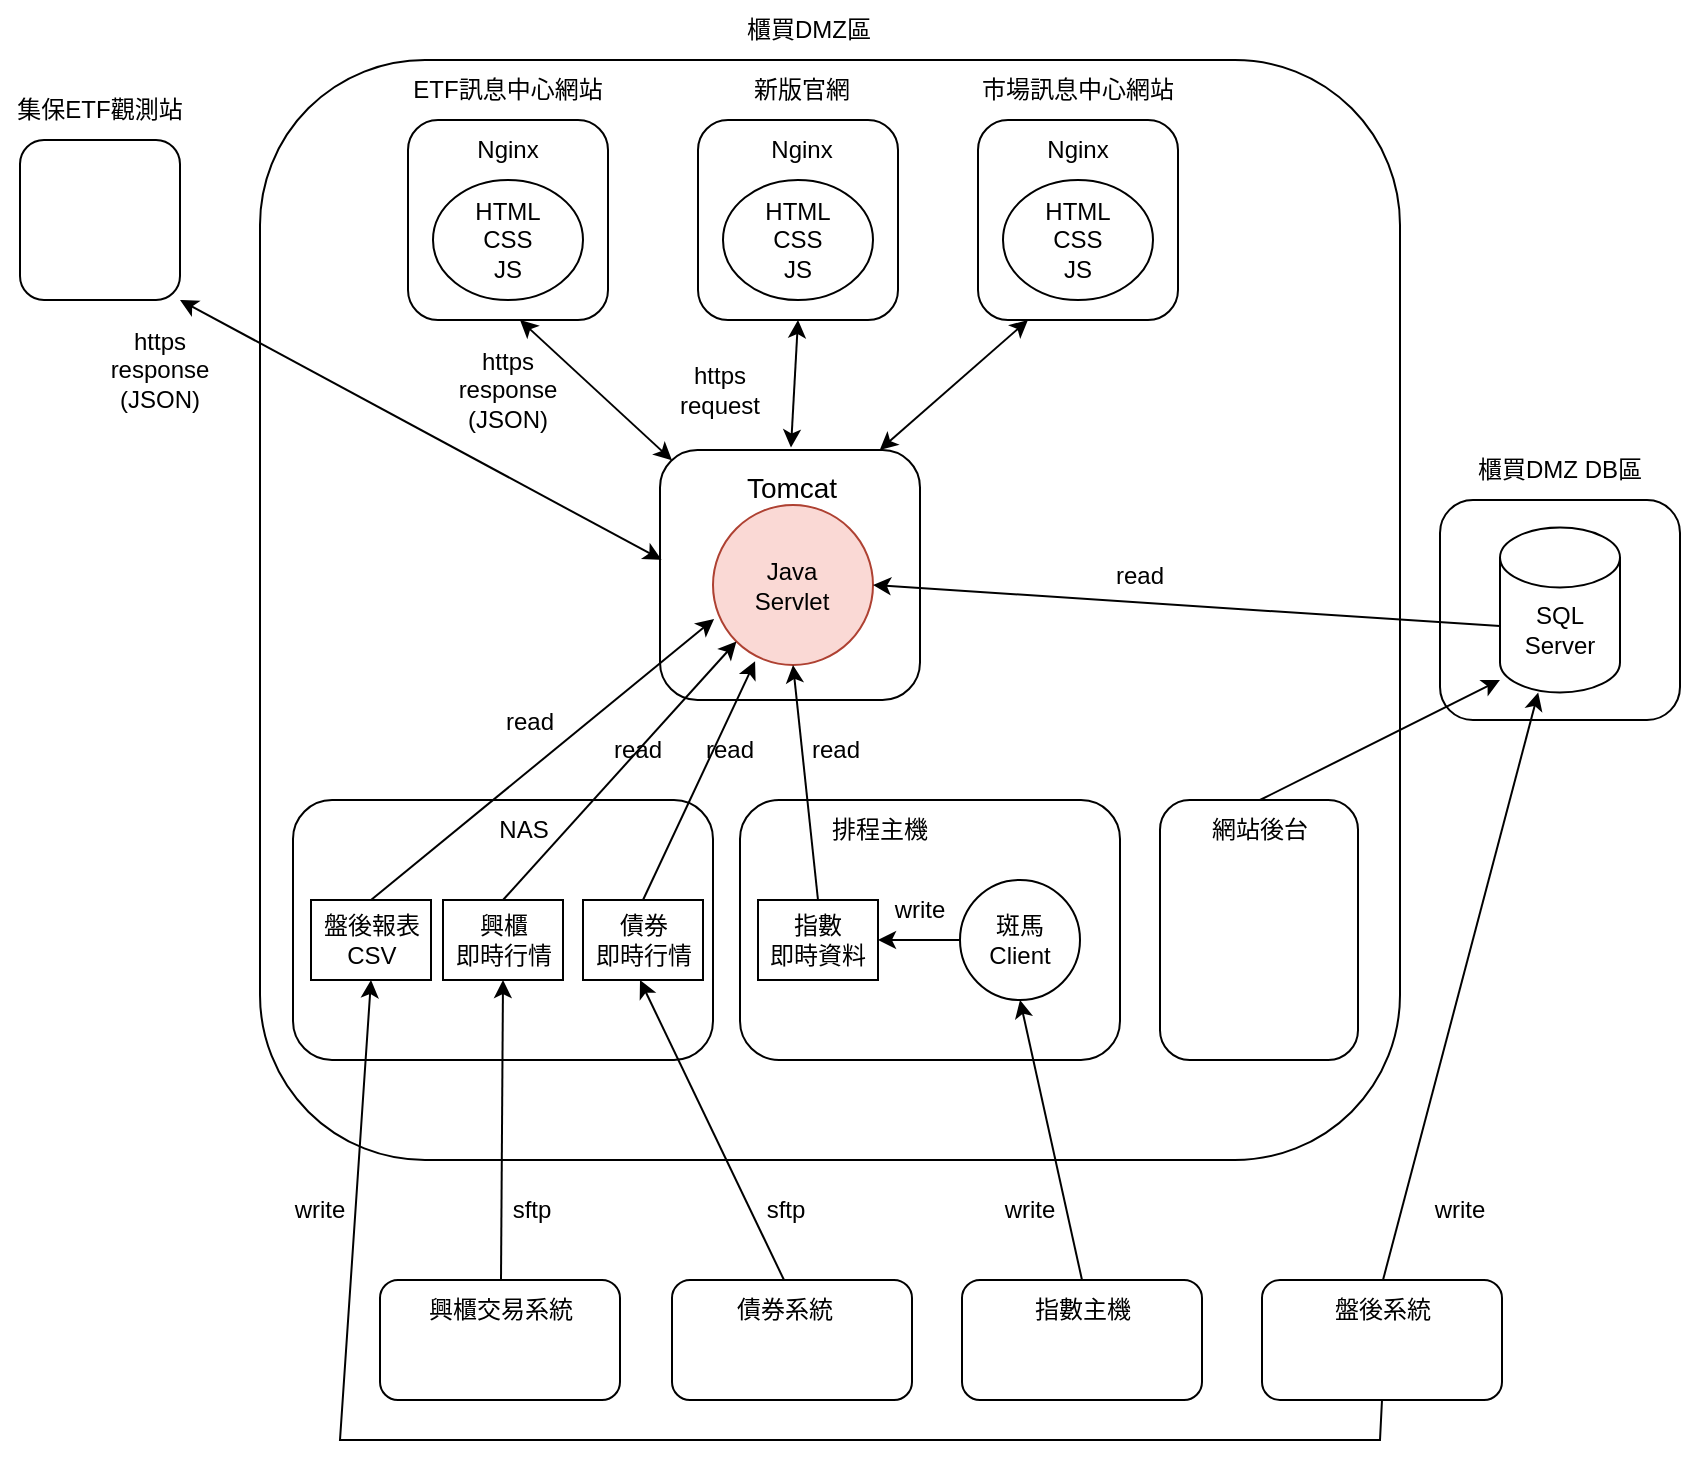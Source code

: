 <mxfile version="24.7.17">
  <diagram name="第 1 页" id="HAtGVUMPlnP7WQS-PY1j">
    <mxGraphModel dx="840" dy="479" grid="1" gridSize="10" guides="1" tooltips="1" connect="1" arrows="1" fold="1" page="1" pageScale="1" pageWidth="1169" pageHeight="827" math="0" shadow="0">
      <root>
        <mxCell id="0" />
        <mxCell id="1" parent="0" />
        <mxCell id="twizyKKVKi2RoAAFk-ut-1" value="" style="rounded=1;whiteSpace=wrap;html=1;" vertex="1" parent="1">
          <mxGeometry x="140" y="90" width="570" height="550" as="geometry" />
        </mxCell>
        <mxCell id="twizyKKVKi2RoAAFk-ut-2" value="" style="rounded=1;whiteSpace=wrap;html=1;" vertex="1" parent="1">
          <mxGeometry x="214" y="120" width="100" height="100" as="geometry" />
        </mxCell>
        <object label="ETF訊息中心網站" ETF="ETF" id="twizyKKVKi2RoAAFk-ut-4">
          <mxCell style="text;html=1;align=center;verticalAlign=middle;whiteSpace=wrap;rounded=0;" vertex="1" parent="1">
            <mxGeometry x="209" y="90" width="110" height="30" as="geometry" />
          </mxCell>
        </object>
        <mxCell id="twizyKKVKi2RoAAFk-ut-5" value="" style="rounded=1;whiteSpace=wrap;html=1;" vertex="1" parent="1">
          <mxGeometry x="359" y="120" width="100" height="100" as="geometry" />
        </mxCell>
        <mxCell id="twizyKKVKi2RoAAFk-ut-6" value="" style="rounded=1;whiteSpace=wrap;html=1;" vertex="1" parent="1">
          <mxGeometry x="499" y="120" width="100" height="100" as="geometry" />
        </mxCell>
        <mxCell id="twizyKKVKi2RoAAFk-ut-7" value="新版官網" style="text;html=1;align=center;verticalAlign=middle;whiteSpace=wrap;rounded=0;" vertex="1" parent="1">
          <mxGeometry x="373" y="90" width="76" height="30" as="geometry" />
        </mxCell>
        <mxCell id="twizyKKVKi2RoAAFk-ut-8" value="市場訊息中心網站" style="text;html=1;align=center;verticalAlign=middle;whiteSpace=wrap;rounded=0;" vertex="1" parent="1">
          <mxGeometry x="495" y="90" width="108" height="30" as="geometry" />
        </mxCell>
        <mxCell id="twizyKKVKi2RoAAFk-ut-9" value="Nginx" style="text;html=1;align=center;verticalAlign=middle;whiteSpace=wrap;rounded=0;" vertex="1" parent="1">
          <mxGeometry x="381" y="120" width="60" height="30" as="geometry" />
        </mxCell>
        <mxCell id="twizyKKVKi2RoAAFk-ut-10" value="Nginx" style="text;html=1;align=center;verticalAlign=middle;whiteSpace=wrap;rounded=0;" vertex="1" parent="1">
          <mxGeometry x="234" y="120" width="60" height="30" as="geometry" />
        </mxCell>
        <mxCell id="twizyKKVKi2RoAAFk-ut-11" value="Nginx" style="text;html=1;align=center;verticalAlign=middle;whiteSpace=wrap;rounded=0;" vertex="1" parent="1">
          <mxGeometry x="519" y="120" width="60" height="30" as="geometry" />
        </mxCell>
        <mxCell id="twizyKKVKi2RoAAFk-ut-12" value="" style="ellipse;whiteSpace=wrap;html=1;" vertex="1" parent="1">
          <mxGeometry x="226.5" y="150" width="75" height="60" as="geometry" />
        </mxCell>
        <mxCell id="twizyKKVKi2RoAAFk-ut-13" value="" style="ellipse;whiteSpace=wrap;html=1;" vertex="1" parent="1">
          <mxGeometry x="371.5" y="150" width="75" height="60" as="geometry" />
        </mxCell>
        <mxCell id="twizyKKVKi2RoAAFk-ut-14" value="" style="ellipse;whiteSpace=wrap;html=1;" vertex="1" parent="1">
          <mxGeometry x="511.5" y="150" width="75" height="60" as="geometry" />
        </mxCell>
        <mxCell id="twizyKKVKi2RoAAFk-ut-15" value="HTML&lt;div&gt;CSS&lt;/div&gt;&lt;div&gt;JS&lt;/div&gt;" style="text;html=1;align=center;verticalAlign=middle;whiteSpace=wrap;rounded=0;" vertex="1" parent="1">
          <mxGeometry x="234" y="155" width="60" height="50" as="geometry" />
        </mxCell>
        <mxCell id="twizyKKVKi2RoAAFk-ut-16" value="HTML&lt;div&gt;CSS&lt;/div&gt;&lt;div&gt;JS&lt;/div&gt;" style="text;html=1;align=center;verticalAlign=middle;whiteSpace=wrap;rounded=0;" vertex="1" parent="1">
          <mxGeometry x="379" y="155" width="60" height="50" as="geometry" />
        </mxCell>
        <mxCell id="twizyKKVKi2RoAAFk-ut-17" value="HTML&lt;div&gt;CSS&lt;/div&gt;&lt;div&gt;JS&lt;/div&gt;" style="text;html=1;align=center;verticalAlign=middle;whiteSpace=wrap;rounded=0;" vertex="1" parent="1">
          <mxGeometry x="519" y="155" width="60" height="50" as="geometry" />
        </mxCell>
        <mxCell id="twizyKKVKi2RoAAFk-ut-18" value="" style="rounded=1;whiteSpace=wrap;html=1;" vertex="1" parent="1">
          <mxGeometry x="340" y="285" width="130" height="125" as="geometry" />
        </mxCell>
        <mxCell id="twizyKKVKi2RoAAFk-ut-19" value="&lt;font style=&quot;font-size: 14px;&quot;&gt;Tomcat&lt;/font&gt;" style="text;html=1;align=center;verticalAlign=middle;whiteSpace=wrap;rounded=0;" vertex="1" parent="1">
          <mxGeometry x="371.5" y="283.75" width="68" height="40" as="geometry" />
        </mxCell>
        <mxCell id="twizyKKVKi2RoAAFk-ut-20" value="" style="ellipse;whiteSpace=wrap;html=1;aspect=fixed;fillColor=#fad9d5;strokeColor=#ae4132;" vertex="1" parent="1">
          <mxGeometry x="366.5" y="312.5" width="80" height="80" as="geometry" />
        </mxCell>
        <mxCell id="twizyKKVKi2RoAAFk-ut-21" value="Java&lt;div&gt;Servlet&lt;/div&gt;" style="text;html=1;align=center;verticalAlign=middle;whiteSpace=wrap;rounded=0;" vertex="1" parent="1">
          <mxGeometry x="375.5" y="337.5" width="60" height="30" as="geometry" />
        </mxCell>
        <mxCell id="twizyKKVKi2RoAAFk-ut-22" value="" style="rounded=1;whiteSpace=wrap;html=1;" vertex="1" parent="1">
          <mxGeometry x="20" y="130" width="80" height="80" as="geometry" />
        </mxCell>
        <mxCell id="twizyKKVKi2RoAAFk-ut-23" value="集保ETF觀測站" style="text;html=1;align=center;verticalAlign=middle;whiteSpace=wrap;rounded=0;" vertex="1" parent="1">
          <mxGeometry x="10" y="100" width="100" height="30" as="geometry" />
        </mxCell>
        <mxCell id="twizyKKVKi2RoAAFk-ut-24" value="櫃買DMZ區" style="text;html=1;align=center;verticalAlign=middle;whiteSpace=wrap;rounded=0;" vertex="1" parent="1">
          <mxGeometry x="359" y="60" width="111" height="30" as="geometry" />
        </mxCell>
        <mxCell id="twizyKKVKi2RoAAFk-ut-25" value="" style="rounded=1;whiteSpace=wrap;html=1;" vertex="1" parent="1">
          <mxGeometry x="730" y="310" width="120" height="110" as="geometry" />
        </mxCell>
        <mxCell id="twizyKKVKi2RoAAFk-ut-26" value="櫃買DMZ DB區" style="text;html=1;align=center;verticalAlign=middle;whiteSpace=wrap;rounded=0;" vertex="1" parent="1">
          <mxGeometry x="745" y="285" width="90" height="20" as="geometry" />
        </mxCell>
        <mxCell id="twizyKKVKi2RoAAFk-ut-27" value="" style="shape=cylinder3;whiteSpace=wrap;html=1;boundedLbl=1;backgroundOutline=1;size=15;" vertex="1" parent="1">
          <mxGeometry x="760" y="323.75" width="60" height="82.5" as="geometry" />
        </mxCell>
        <mxCell id="twizyKKVKi2RoAAFk-ut-28" value="SQL&lt;div&gt;Server&lt;/div&gt;" style="text;html=1;align=center;verticalAlign=middle;whiteSpace=wrap;rounded=0;" vertex="1" parent="1">
          <mxGeometry x="760" y="360" width="60" height="30" as="geometry" />
        </mxCell>
        <mxCell id="twizyKKVKi2RoAAFk-ut-30" value="" style="rounded=1;whiteSpace=wrap;html=1;" vertex="1" parent="1">
          <mxGeometry x="156.5" y="460" width="210" height="130" as="geometry" />
        </mxCell>
        <mxCell id="twizyKKVKi2RoAAFk-ut-31" value="" style="rounded=1;whiteSpace=wrap;html=1;" vertex="1" parent="1">
          <mxGeometry x="380" y="460" width="190" height="130" as="geometry" />
        </mxCell>
        <mxCell id="twizyKKVKi2RoAAFk-ut-32" value="" style="rounded=1;whiteSpace=wrap;html=1;" vertex="1" parent="1">
          <mxGeometry x="590" y="460" width="99" height="130" as="geometry" />
        </mxCell>
        <mxCell id="twizyKKVKi2RoAAFk-ut-33" value="NAS" style="text;html=1;align=center;verticalAlign=middle;whiteSpace=wrap;rounded=0;" vertex="1" parent="1">
          <mxGeometry x="241.5" y="460" width="60" height="30" as="geometry" />
        </mxCell>
        <mxCell id="twizyKKVKi2RoAAFk-ut-34" value="排程主機" style="text;html=1;align=center;verticalAlign=middle;whiteSpace=wrap;rounded=0;" vertex="1" parent="1">
          <mxGeometry x="420" y="460" width="60" height="30" as="geometry" />
        </mxCell>
        <mxCell id="twizyKKVKi2RoAAFk-ut-35" value="網站後台" style="text;html=1;align=center;verticalAlign=middle;whiteSpace=wrap;rounded=0;" vertex="1" parent="1">
          <mxGeometry x="610" y="460" width="60" height="30" as="geometry" />
        </mxCell>
        <mxCell id="twizyKKVKi2RoAAFk-ut-36" value="" style="rounded=0;whiteSpace=wrap;html=1;" vertex="1" parent="1">
          <mxGeometry x="165.5" y="510" width="60" height="40" as="geometry" />
        </mxCell>
        <mxCell id="twizyKKVKi2RoAAFk-ut-37" value="" style="rounded=0;whiteSpace=wrap;html=1;" vertex="1" parent="1">
          <mxGeometry x="231.5" y="510" width="60" height="40" as="geometry" />
        </mxCell>
        <mxCell id="twizyKKVKi2RoAAFk-ut-38" value="" style="rounded=0;whiteSpace=wrap;html=1;" vertex="1" parent="1">
          <mxGeometry x="301.5" y="510" width="60" height="40" as="geometry" />
        </mxCell>
        <mxCell id="twizyKKVKi2RoAAFk-ut-39" value="盤後報表&lt;div&gt;CSV&lt;/div&gt;" style="text;html=1;align=center;verticalAlign=middle;whiteSpace=wrap;rounded=0;" vertex="1" parent="1">
          <mxGeometry x="165.5" y="515" width="60" height="30" as="geometry" />
        </mxCell>
        <mxCell id="twizyKKVKi2RoAAFk-ut-41" value="興櫃&lt;div&gt;即時行情&lt;/div&gt;" style="text;html=1;align=center;verticalAlign=middle;whiteSpace=wrap;rounded=0;" vertex="1" parent="1">
          <mxGeometry x="231.5" y="515" width="60" height="30" as="geometry" />
        </mxCell>
        <mxCell id="twizyKKVKi2RoAAFk-ut-42" value="債券&lt;div&gt;即時行情&lt;/div&gt;" style="text;html=1;align=center;verticalAlign=middle;whiteSpace=wrap;rounded=0;" vertex="1" parent="1">
          <mxGeometry x="301.5" y="515" width="60" height="30" as="geometry" />
        </mxCell>
        <mxCell id="twizyKKVKi2RoAAFk-ut-43" value="" style="rounded=0;whiteSpace=wrap;html=1;" vertex="1" parent="1">
          <mxGeometry x="389" y="510" width="60" height="40" as="geometry" />
        </mxCell>
        <mxCell id="twizyKKVKi2RoAAFk-ut-44" value="" style="ellipse;whiteSpace=wrap;html=1;aspect=fixed;" vertex="1" parent="1">
          <mxGeometry x="490" y="500" width="60" height="60" as="geometry" />
        </mxCell>
        <mxCell id="twizyKKVKi2RoAAFk-ut-45" value="指數&lt;div&gt;即時資料&lt;/div&gt;" style="text;html=1;align=center;verticalAlign=middle;whiteSpace=wrap;rounded=0;" vertex="1" parent="1">
          <mxGeometry x="389" y="515" width="60" height="30" as="geometry" />
        </mxCell>
        <mxCell id="twizyKKVKi2RoAAFk-ut-46" value="斑馬&lt;div&gt;Client&lt;/div&gt;" style="text;html=1;align=center;verticalAlign=middle;whiteSpace=wrap;rounded=0;" vertex="1" parent="1">
          <mxGeometry x="490" y="515" width="60" height="30" as="geometry" />
        </mxCell>
        <mxCell id="twizyKKVKi2RoAAFk-ut-47" value="" style="rounded=1;whiteSpace=wrap;html=1;" vertex="1" parent="1">
          <mxGeometry x="200" y="700" width="120" height="60" as="geometry" />
        </mxCell>
        <mxCell id="twizyKKVKi2RoAAFk-ut-48" value="" style="rounded=1;whiteSpace=wrap;html=1;" vertex="1" parent="1">
          <mxGeometry x="346" y="700" width="120" height="60" as="geometry" />
        </mxCell>
        <mxCell id="twizyKKVKi2RoAAFk-ut-49" value="" style="rounded=1;whiteSpace=wrap;html=1;" vertex="1" parent="1">
          <mxGeometry x="491" y="700" width="120" height="60" as="geometry" />
        </mxCell>
        <mxCell id="twizyKKVKi2RoAAFk-ut-50" value="" style="rounded=1;whiteSpace=wrap;html=1;" vertex="1" parent="1">
          <mxGeometry x="641" y="700" width="120" height="60" as="geometry" />
        </mxCell>
        <mxCell id="twizyKKVKi2RoAAFk-ut-51" value="興櫃交易系統" style="text;html=1;align=center;verticalAlign=middle;whiteSpace=wrap;rounded=0;" vertex="1" parent="1">
          <mxGeometry x="215" y="700" width="91" height="30" as="geometry" />
        </mxCell>
        <mxCell id="twizyKKVKi2RoAAFk-ut-52" value="債券系統" style="text;html=1;align=center;verticalAlign=middle;whiteSpace=wrap;rounded=0;" vertex="1" parent="1">
          <mxGeometry x="356.5" y="700" width="91" height="30" as="geometry" />
        </mxCell>
        <mxCell id="twizyKKVKi2RoAAFk-ut-53" value="指數主機" style="text;html=1;align=center;verticalAlign=middle;whiteSpace=wrap;rounded=0;" vertex="1" parent="1">
          <mxGeometry x="505.5" y="700" width="91" height="30" as="geometry" />
        </mxCell>
        <mxCell id="twizyKKVKi2RoAAFk-ut-54" value="盤後系統" style="text;html=1;align=center;verticalAlign=middle;whiteSpace=wrap;rounded=0;" vertex="1" parent="1">
          <mxGeometry x="656" y="700" width="91" height="30" as="geometry" />
        </mxCell>
        <mxCell id="twizyKKVKi2RoAAFk-ut-55" value="" style="endArrow=classic;startArrow=classic;html=1;rounded=0;exitX=0.5;exitY=0;exitDx=0;exitDy=0;entryX=0.5;entryY=1;entryDx=0;entryDy=0;" edge="1" parent="1" source="twizyKKVKi2RoAAFk-ut-19" target="twizyKKVKi2RoAAFk-ut-5">
          <mxGeometry width="50" height="50" relative="1" as="geometry">
            <mxPoint x="380" y="260" as="sourcePoint" />
            <mxPoint x="430" y="210" as="targetPoint" />
          </mxGeometry>
        </mxCell>
        <mxCell id="twizyKKVKi2RoAAFk-ut-56" value="" style="endArrow=classic;startArrow=classic;html=1;rounded=0;exitX=0.046;exitY=0.041;exitDx=0;exitDy=0;exitPerimeter=0;" edge="1" parent="1" source="twizyKKVKi2RoAAFk-ut-18">
          <mxGeometry width="50" height="50" relative="1" as="geometry">
            <mxPoint x="260" y="270" as="sourcePoint" />
            <mxPoint x="270" y="220" as="targetPoint" />
          </mxGeometry>
        </mxCell>
        <mxCell id="twizyKKVKi2RoAAFk-ut-57" value="" style="endArrow=classic;startArrow=classic;html=1;rounded=0;entryX=0.25;entryY=1;entryDx=0;entryDy=0;exitX=0.845;exitY=0;exitDx=0;exitDy=0;exitPerimeter=0;" edge="1" parent="1" source="twizyKKVKi2RoAAFk-ut-18" target="twizyKKVKi2RoAAFk-ut-6">
          <mxGeometry width="50" height="50" relative="1" as="geometry">
            <mxPoint x="470" y="280" as="sourcePoint" />
            <mxPoint x="540" y="233.75" as="targetPoint" />
          </mxGeometry>
        </mxCell>
        <mxCell id="twizyKKVKi2RoAAFk-ut-58" value="" style="endArrow=classic;startArrow=classic;html=1;rounded=0;entryX=0.006;entryY=0.439;entryDx=0;entryDy=0;entryPerimeter=0;exitX=1;exitY=1;exitDx=0;exitDy=0;" edge="1" parent="1" source="twizyKKVKi2RoAAFk-ut-22" target="twizyKKVKi2RoAAFk-ut-18">
          <mxGeometry width="50" height="50" relative="1" as="geometry">
            <mxPoint x="176.5" y="305" as="sourcePoint" />
            <mxPoint x="226.5" y="255" as="targetPoint" />
          </mxGeometry>
        </mxCell>
        <mxCell id="twizyKKVKi2RoAAFk-ut-60" value="" style="endArrow=classic;html=1;rounded=0;entryX=0.007;entryY=0.712;entryDx=0;entryDy=0;entryPerimeter=0;exitX=0.5;exitY=0;exitDx=0;exitDy=0;" edge="1" parent="1" source="twizyKKVKi2RoAAFk-ut-36" target="twizyKKVKi2RoAAFk-ut-20">
          <mxGeometry width="50" height="50" relative="1" as="geometry">
            <mxPoint x="251.5" y="450" as="sourcePoint" />
            <mxPoint x="301.5" y="400" as="targetPoint" />
          </mxGeometry>
        </mxCell>
        <mxCell id="twizyKKVKi2RoAAFk-ut-61" value="" style="endArrow=classic;html=1;rounded=0;exitX=0.5;exitY=0;exitDx=0;exitDy=0;entryX=0;entryY=1;entryDx=0;entryDy=0;" edge="1" parent="1" source="twizyKKVKi2RoAAFk-ut-37" target="twizyKKVKi2RoAAFk-ut-20">
          <mxGeometry width="50" height="50" relative="1" as="geometry">
            <mxPoint x="380" y="420" as="sourcePoint" />
            <mxPoint x="430" y="370" as="targetPoint" />
          </mxGeometry>
        </mxCell>
        <mxCell id="twizyKKVKi2RoAAFk-ut-62" value="" style="endArrow=classic;html=1;rounded=0;exitX=0.5;exitY=0;exitDx=0;exitDy=0;entryX=0.263;entryY=0.976;entryDx=0;entryDy=0;entryPerimeter=0;" edge="1" parent="1" source="twizyKKVKi2RoAAFk-ut-38" target="twizyKKVKi2RoAAFk-ut-20">
          <mxGeometry width="50" height="50" relative="1" as="geometry">
            <mxPoint x="380" y="420" as="sourcePoint" />
            <mxPoint x="430" y="370" as="targetPoint" />
          </mxGeometry>
        </mxCell>
        <mxCell id="twizyKKVKi2RoAAFk-ut-63" value="" style="endArrow=classic;html=1;rounded=0;exitX=0.5;exitY=0;exitDx=0;exitDy=0;entryX=0.5;entryY=1;entryDx=0;entryDy=0;" edge="1" parent="1" source="twizyKKVKi2RoAAFk-ut-43" target="twizyKKVKi2RoAAFk-ut-20">
          <mxGeometry width="50" height="50" relative="1" as="geometry">
            <mxPoint x="380" y="420" as="sourcePoint" />
            <mxPoint x="430" y="370" as="targetPoint" />
          </mxGeometry>
        </mxCell>
        <mxCell id="twizyKKVKi2RoAAFk-ut-64" value="" style="endArrow=classic;html=1;rounded=0;entryX=1;entryY=0.5;entryDx=0;entryDy=0;" edge="1" parent="1" source="twizyKKVKi2RoAAFk-ut-28" target="twizyKKVKi2RoAAFk-ut-20">
          <mxGeometry width="50" height="50" relative="1" as="geometry">
            <mxPoint x="380" y="340" as="sourcePoint" />
            <mxPoint x="450" y="360" as="targetPoint" />
          </mxGeometry>
        </mxCell>
        <mxCell id="twizyKKVKi2RoAAFk-ut-65" value="" style="endArrow=classic;html=1;rounded=0;exitX=0.5;exitY=0;exitDx=0;exitDy=0;" edge="1" parent="1" source="twizyKKVKi2RoAAFk-ut-35">
          <mxGeometry width="50" height="50" relative="1" as="geometry">
            <mxPoint x="640" y="450" as="sourcePoint" />
            <mxPoint x="760" y="400" as="targetPoint" />
          </mxGeometry>
        </mxCell>
        <mxCell id="twizyKKVKi2RoAAFk-ut-66" value="" style="endArrow=classic;html=1;rounded=0;entryX=1;entryY=0.5;entryDx=0;entryDy=0;" edge="1" parent="1" source="twizyKKVKi2RoAAFk-ut-46" target="twizyKKVKi2RoAAFk-ut-45">
          <mxGeometry width="50" height="50" relative="1" as="geometry">
            <mxPoint x="370" y="590" as="sourcePoint" />
            <mxPoint x="420" y="540" as="targetPoint" />
          </mxGeometry>
        </mxCell>
        <mxCell id="twizyKKVKi2RoAAFk-ut-67" value="" style="endArrow=classic;html=1;rounded=0;exitX=0.5;exitY=0;exitDx=0;exitDy=0;entryX=0.5;entryY=1;entryDx=0;entryDy=0;" edge="1" parent="1" source="twizyKKVKi2RoAAFk-ut-51" target="twizyKKVKi2RoAAFk-ut-37">
          <mxGeometry width="50" height="50" relative="1" as="geometry">
            <mxPoint x="370" y="580" as="sourcePoint" />
            <mxPoint x="420" y="530" as="targetPoint" />
          </mxGeometry>
        </mxCell>
        <mxCell id="twizyKKVKi2RoAAFk-ut-68" value="" style="endArrow=classic;html=1;rounded=0;exitX=0.5;exitY=0;exitDx=0;exitDy=0;entryX=0.475;entryY=1;entryDx=0;entryDy=0;entryPerimeter=0;" edge="1" parent="1" source="twizyKKVKi2RoAAFk-ut-52" target="twizyKKVKi2RoAAFk-ut-38">
          <mxGeometry width="50" height="50" relative="1" as="geometry">
            <mxPoint x="370" y="580" as="sourcePoint" />
            <mxPoint x="330" y="542" as="targetPoint" />
          </mxGeometry>
        </mxCell>
        <mxCell id="twizyKKVKi2RoAAFk-ut-69" value="" style="endArrow=classic;html=1;rounded=0;exitX=0.5;exitY=0;exitDx=0;exitDy=0;entryX=0.5;entryY=1;entryDx=0;entryDy=0;" edge="1" parent="1" source="twizyKKVKi2RoAAFk-ut-53" target="twizyKKVKi2RoAAFk-ut-44">
          <mxGeometry width="50" height="50" relative="1" as="geometry">
            <mxPoint x="370" y="660" as="sourcePoint" />
            <mxPoint x="420" y="610" as="targetPoint" />
          </mxGeometry>
        </mxCell>
        <mxCell id="twizyKKVKi2RoAAFk-ut-70" value="" style="endArrow=classic;html=1;rounded=0;exitX=0.5;exitY=0;exitDx=0;exitDy=0;" edge="1" parent="1" source="twizyKKVKi2RoAAFk-ut-54" target="twizyKKVKi2RoAAFk-ut-27">
          <mxGeometry width="50" height="50" relative="1" as="geometry">
            <mxPoint x="370" y="660" as="sourcePoint" />
            <mxPoint x="420" y="610" as="targetPoint" />
          </mxGeometry>
        </mxCell>
        <mxCell id="twizyKKVKi2RoAAFk-ut-71" value="" style="endArrow=classic;html=1;rounded=0;exitX=0.5;exitY=1;exitDx=0;exitDy=0;entryX=0.5;entryY=1;entryDx=0;entryDy=0;" edge="1" parent="1" source="twizyKKVKi2RoAAFk-ut-50" target="twizyKKVKi2RoAAFk-ut-36">
          <mxGeometry width="50" height="50" relative="1" as="geometry">
            <mxPoint x="370" y="660" as="sourcePoint" />
            <mxPoint x="184" y="550" as="targetPoint" />
            <Array as="points">
              <mxPoint x="700" y="780" />
              <mxPoint x="380" y="780" />
              <mxPoint x="180" y="780" />
            </Array>
          </mxGeometry>
        </mxCell>
        <mxCell id="twizyKKVKi2RoAAFk-ut-72" value="https&lt;div&gt;request&lt;/div&gt;" style="text;html=1;align=center;verticalAlign=middle;whiteSpace=wrap;rounded=0;" vertex="1" parent="1">
          <mxGeometry x="340" y="240" width="60" height="30" as="geometry" />
        </mxCell>
        <mxCell id="twizyKKVKi2RoAAFk-ut-73" value="https&lt;div&gt;response&lt;/div&gt;&lt;div&gt;(JSON)&lt;/div&gt;" style="text;html=1;align=center;verticalAlign=middle;whiteSpace=wrap;rounded=0;" vertex="1" parent="1">
          <mxGeometry x="234" y="230" width="60" height="50" as="geometry" />
        </mxCell>
        <mxCell id="twizyKKVKi2RoAAFk-ut-74" value="https&lt;div&gt;response&lt;/div&gt;&lt;div&gt;(JSON)&lt;/div&gt;" style="text;html=1;align=center;verticalAlign=middle;whiteSpace=wrap;rounded=0;" vertex="1" parent="1">
          <mxGeometry x="60" y="220" width="60" height="50" as="geometry" />
        </mxCell>
        <mxCell id="twizyKKVKi2RoAAFk-ut-75" value="read" style="text;html=1;align=center;verticalAlign=middle;whiteSpace=wrap;rounded=0;" vertex="1" parent="1">
          <mxGeometry x="550" y="332.5" width="60" height="30" as="geometry" />
        </mxCell>
        <mxCell id="twizyKKVKi2RoAAFk-ut-76" value="read" style="text;html=1;align=center;verticalAlign=middle;whiteSpace=wrap;rounded=0;" vertex="1" parent="1">
          <mxGeometry x="245" y="406.25" width="60" height="30" as="geometry" />
        </mxCell>
        <mxCell id="twizyKKVKi2RoAAFk-ut-77" value="read" style="text;html=1;align=center;verticalAlign=middle;whiteSpace=wrap;rounded=0;" vertex="1" parent="1">
          <mxGeometry x="299" y="420" width="60" height="30" as="geometry" />
        </mxCell>
        <mxCell id="twizyKKVKi2RoAAFk-ut-78" value="read" style="text;html=1;align=center;verticalAlign=middle;whiteSpace=wrap;rounded=0;" vertex="1" parent="1">
          <mxGeometry x="397.5" y="420" width="60" height="30" as="geometry" />
        </mxCell>
        <mxCell id="twizyKKVKi2RoAAFk-ut-80" value="read" style="text;html=1;align=center;verticalAlign=middle;whiteSpace=wrap;rounded=0;" vertex="1" parent="1">
          <mxGeometry x="345" y="420" width="60" height="30" as="geometry" />
        </mxCell>
        <mxCell id="twizyKKVKi2RoAAFk-ut-81" value="writ&lt;span style=&quot;background-color: initial;&quot;&gt;e&lt;/span&gt;" style="text;html=1;align=center;verticalAlign=middle;whiteSpace=wrap;rounded=0;" vertex="1" parent="1">
          <mxGeometry x="439.5" y="500" width="60" height="30" as="geometry" />
        </mxCell>
        <mxCell id="twizyKKVKi2RoAAFk-ut-83" value="writ&lt;span style=&quot;background-color: initial;&quot;&gt;e&lt;/span&gt;" style="text;html=1;align=center;verticalAlign=middle;whiteSpace=wrap;rounded=0;" vertex="1" parent="1">
          <mxGeometry x="140" y="650" width="60" height="30" as="geometry" />
        </mxCell>
        <mxCell id="twizyKKVKi2RoAAFk-ut-84" value="writ&lt;span style=&quot;background-color: initial;&quot;&gt;e&lt;/span&gt;" style="text;html=1;align=center;verticalAlign=middle;whiteSpace=wrap;rounded=0;" vertex="1" parent="1">
          <mxGeometry x="495" y="650" width="60" height="30" as="geometry" />
        </mxCell>
        <mxCell id="twizyKKVKi2RoAAFk-ut-85" value="writ&lt;span style=&quot;background-color: initial;&quot;&gt;e&lt;/span&gt;" style="text;html=1;align=center;verticalAlign=middle;whiteSpace=wrap;rounded=0;" vertex="1" parent="1">
          <mxGeometry x="710" y="650" width="60" height="30" as="geometry" />
        </mxCell>
        <mxCell id="twizyKKVKi2RoAAFk-ut-86" value="sftp" style="text;html=1;align=center;verticalAlign=middle;whiteSpace=wrap;rounded=0;" vertex="1" parent="1">
          <mxGeometry x="246" y="650" width="60" height="30" as="geometry" />
        </mxCell>
        <mxCell id="twizyKKVKi2RoAAFk-ut-88" value="sftp" style="text;html=1;align=center;verticalAlign=middle;whiteSpace=wrap;rounded=0;" vertex="1" parent="1">
          <mxGeometry x="373" y="650" width="60" height="30" as="geometry" />
        </mxCell>
      </root>
    </mxGraphModel>
  </diagram>
</mxfile>
